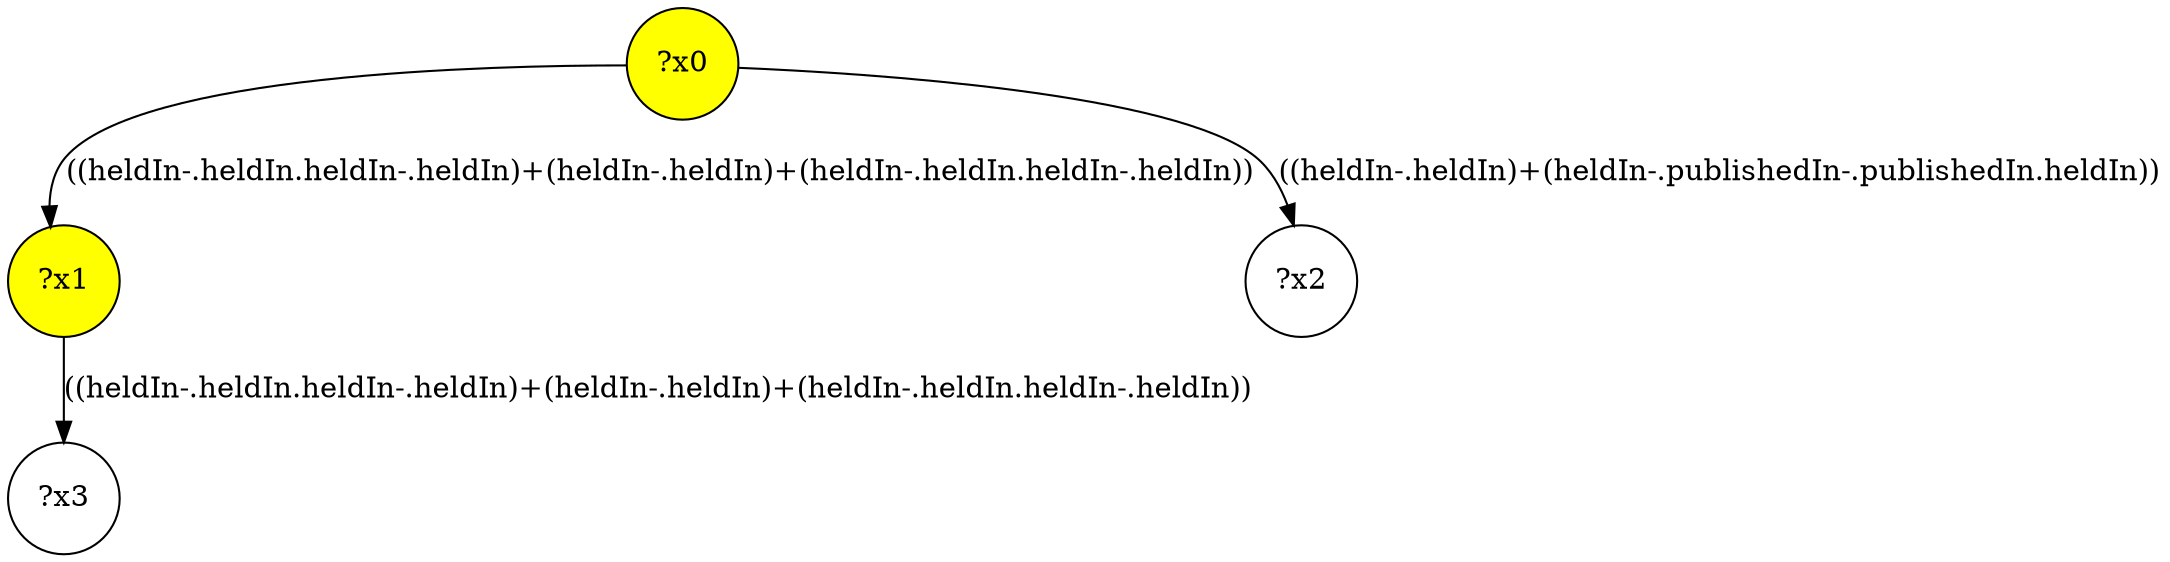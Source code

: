 digraph g {
	x0 [fillcolor="yellow", style="filled," shape=circle, label="?x0"];
	x1 [fillcolor="yellow", style="filled," shape=circle, label="?x1"];
	x0 -> x1 [label="((heldIn-.heldIn.heldIn-.heldIn)+(heldIn-.heldIn)+(heldIn-.heldIn.heldIn-.heldIn))"];
	x2 [shape=circle, label="?x2"];
	x0 -> x2 [label="((heldIn-.heldIn)+(heldIn-.publishedIn-.publishedIn.heldIn))"];
	x3 [shape=circle, label="?x3"];
	x1 -> x3 [label="((heldIn-.heldIn.heldIn-.heldIn)+(heldIn-.heldIn)+(heldIn-.heldIn.heldIn-.heldIn))"];
}
